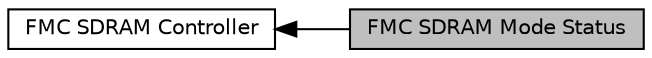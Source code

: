 digraph "FMC SDRAM Mode Status"
{
  edge [fontname="Helvetica",fontsize="10",labelfontname="Helvetica",labelfontsize="10"];
  node [fontname="Helvetica",fontsize="10",shape=record];
  rankdir=LR;
  Node1 [label="FMC SDRAM Controller",height=0.2,width=0.4,color="black", fillcolor="white", style="filled",URL="$group___f_m_c___l_l___s_d_r_a_m___controller.html"];
  Node0 [label="FMC SDRAM Mode Status",height=0.2,width=0.4,color="black", fillcolor="grey75", style="filled", fontcolor="black"];
  Node1->Node0 [shape=plaintext, dir="back", style="solid"];
}
